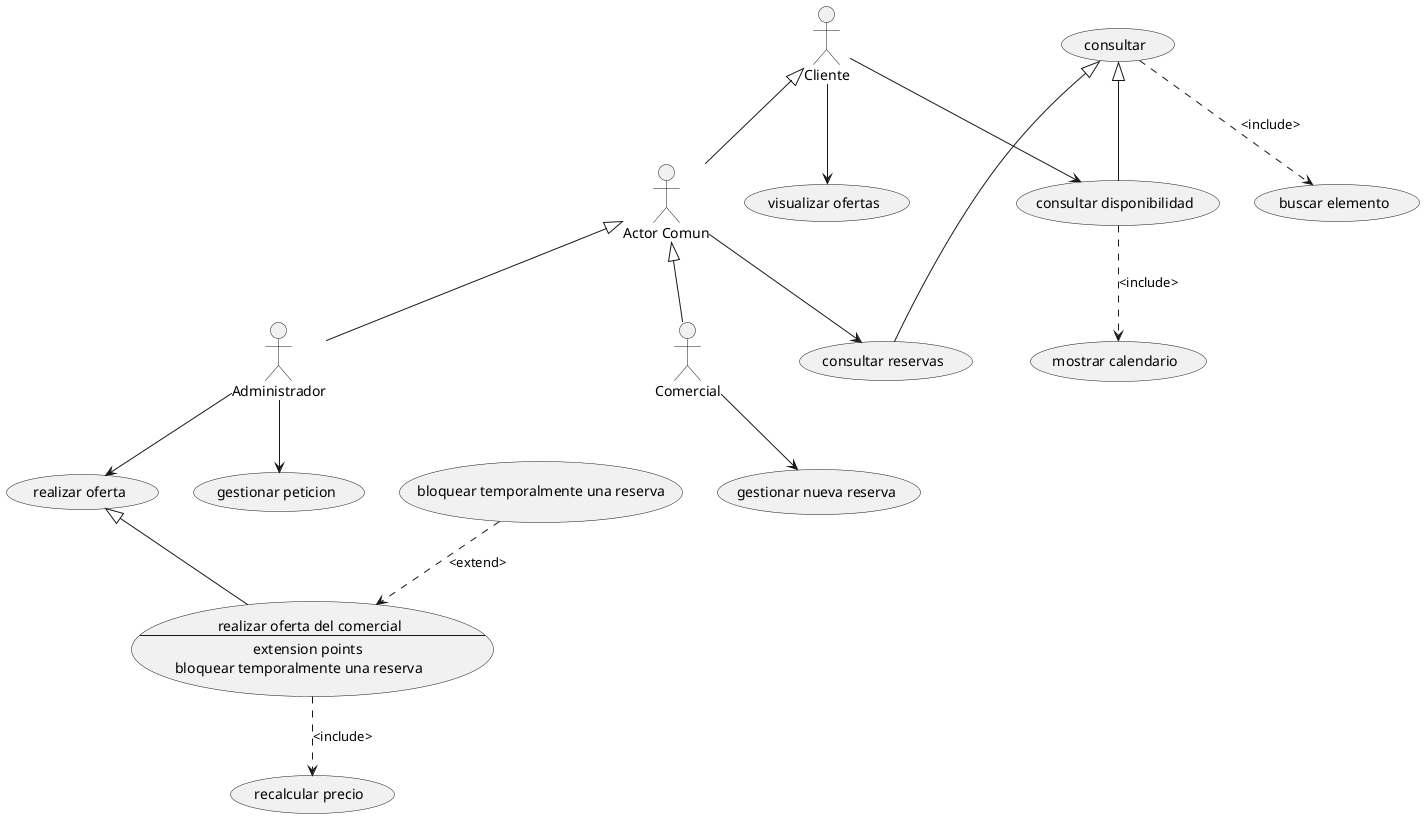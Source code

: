 @startuml

:Administrador: as Adm
:Actor Comun: as Act
:Cliente: as Cli
:Comercial: as Com

Adm --> (gestionar peticion)
Adm --> (realizar oferta)
Cli --> (visualizar ofertas)
Cli --> (consultar disponibilidad)
Act --> (consultar reservas)
Com --> (gestionar nueva reserva)

usecase UC1 as "      realizar oferta del comercial
--
     extension points
bloquear temporalmente una reserva"

(consultar) <|-- (consultar disponibilidad)
(consultar) <|-- (consultar reservas)
(realizar oferta) <|-- (UC1)
Cli <|-- Act
Act <|-- Com
Act <|-- Adm

(UC1) ..> (recalcular precio):<include>
(consultar) ..> (buscar elemento):<include>
(consultar disponibilidad) ..> (mostrar calendario):<include>

(bloquear temporalmente una reserva) ..> (UC1):<extend>

@enduml
